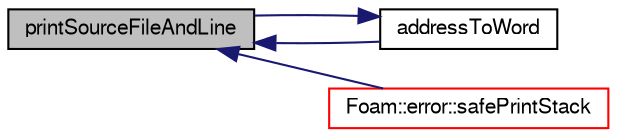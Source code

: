 digraph "printSourceFileAndLine"
{
  bgcolor="transparent";
  edge [fontname="FreeSans",fontsize="10",labelfontname="FreeSans",labelfontsize="10"];
  node [fontname="FreeSans",fontsize="10",shape=record];
  rankdir="LR";
  Node129635 [label="printSourceFileAndLine",height=0.2,width=0.4,color="black", fillcolor="grey75", style="filled", fontcolor="black"];
  Node129635 -> Node129636 [dir="back",color="midnightblue",fontsize="10",style="solid",fontname="FreeSans"];
  Node129636 [label="addressToWord",height=0.2,width=0.4,color="black",URL="$a21124.html#ad7cab5df78dcb95246d42f2e290b9fac"];
  Node129636 -> Node129635 [dir="back",color="midnightblue",fontsize="10",style="solid",fontname="FreeSans"];
  Node129635 -> Node129637 [dir="back",color="midnightblue",fontsize="10",style="solid",fontname="FreeSans"];
  Node129637 [label="Foam::error::safePrintStack",height=0.2,width=0.4,color="red",URL="$a26082.html#aacf3aec29a7125f9519869c3b7b8bfe4",tooltip="Helper function to print a stack (if OpenFOAM IO not yet. "];
}

